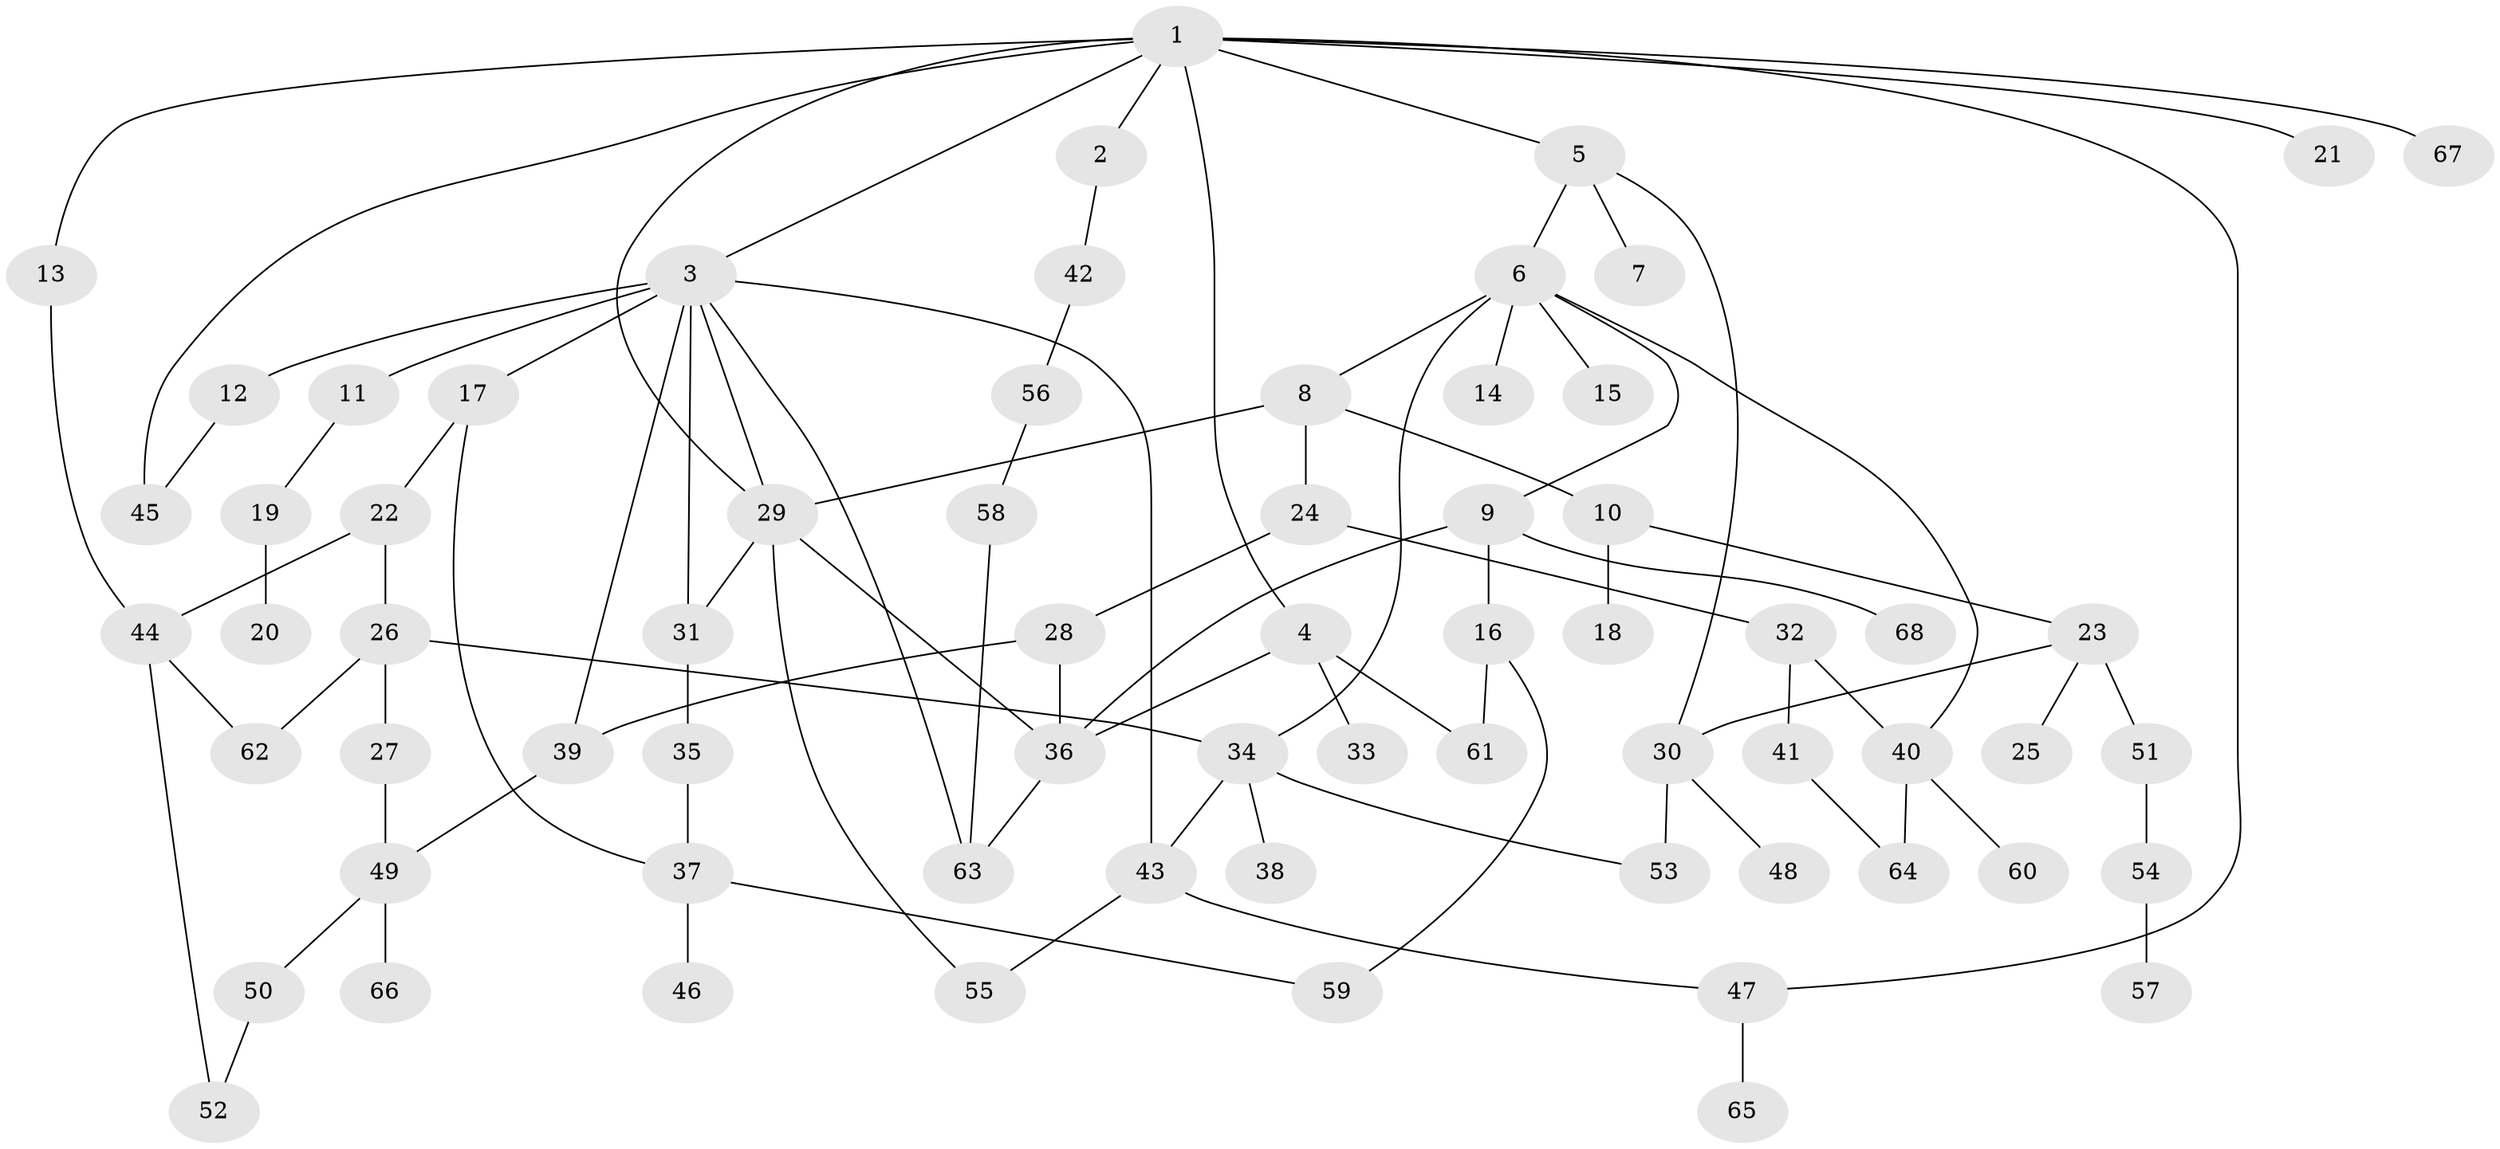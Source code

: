 // coarse degree distribution, {9: 0.06818181818181818, 2: 0.22727272727272727, 7: 0.022727272727272728, 6: 0.022727272727272728, 1: 0.3181818181818182, 4: 0.20454545454545456, 3: 0.09090909090909091, 5: 0.045454545454545456}
// Generated by graph-tools (version 1.1) at 2025/41/03/06/25 10:41:26]
// undirected, 68 vertices, 92 edges
graph export_dot {
graph [start="1"]
  node [color=gray90,style=filled];
  1;
  2;
  3;
  4;
  5;
  6;
  7;
  8;
  9;
  10;
  11;
  12;
  13;
  14;
  15;
  16;
  17;
  18;
  19;
  20;
  21;
  22;
  23;
  24;
  25;
  26;
  27;
  28;
  29;
  30;
  31;
  32;
  33;
  34;
  35;
  36;
  37;
  38;
  39;
  40;
  41;
  42;
  43;
  44;
  45;
  46;
  47;
  48;
  49;
  50;
  51;
  52;
  53;
  54;
  55;
  56;
  57;
  58;
  59;
  60;
  61;
  62;
  63;
  64;
  65;
  66;
  67;
  68;
  1 -- 2;
  1 -- 3;
  1 -- 4;
  1 -- 5;
  1 -- 13;
  1 -- 21;
  1 -- 47;
  1 -- 67;
  1 -- 29;
  1 -- 45;
  2 -- 42;
  3 -- 11;
  3 -- 12;
  3 -- 17;
  3 -- 29;
  3 -- 39;
  3 -- 31;
  3 -- 63;
  3 -- 43;
  4 -- 33;
  4 -- 61;
  4 -- 36;
  5 -- 6;
  5 -- 7;
  5 -- 30;
  6 -- 8;
  6 -- 9;
  6 -- 14;
  6 -- 15;
  6 -- 34;
  6 -- 40;
  8 -- 10;
  8 -- 24;
  8 -- 29;
  9 -- 16;
  9 -- 36;
  9 -- 68;
  10 -- 18;
  10 -- 23;
  11 -- 19;
  12 -- 45;
  13 -- 44;
  16 -- 59;
  16 -- 61;
  17 -- 22;
  17 -- 37;
  19 -- 20;
  22 -- 26;
  22 -- 44;
  23 -- 25;
  23 -- 30;
  23 -- 51;
  24 -- 28;
  24 -- 32;
  26 -- 27;
  26 -- 62;
  26 -- 34;
  27 -- 49;
  28 -- 36;
  28 -- 39;
  29 -- 31;
  29 -- 36;
  29 -- 55;
  30 -- 48;
  30 -- 53;
  31 -- 35;
  32 -- 41;
  32 -- 40;
  34 -- 38;
  34 -- 43;
  34 -- 53;
  35 -- 37;
  36 -- 63;
  37 -- 46;
  37 -- 59;
  39 -- 49;
  40 -- 60;
  40 -- 64;
  41 -- 64;
  42 -- 56;
  43 -- 55;
  43 -- 47;
  44 -- 52;
  44 -- 62;
  47 -- 65;
  49 -- 50;
  49 -- 66;
  50 -- 52;
  51 -- 54;
  54 -- 57;
  56 -- 58;
  58 -- 63;
}
